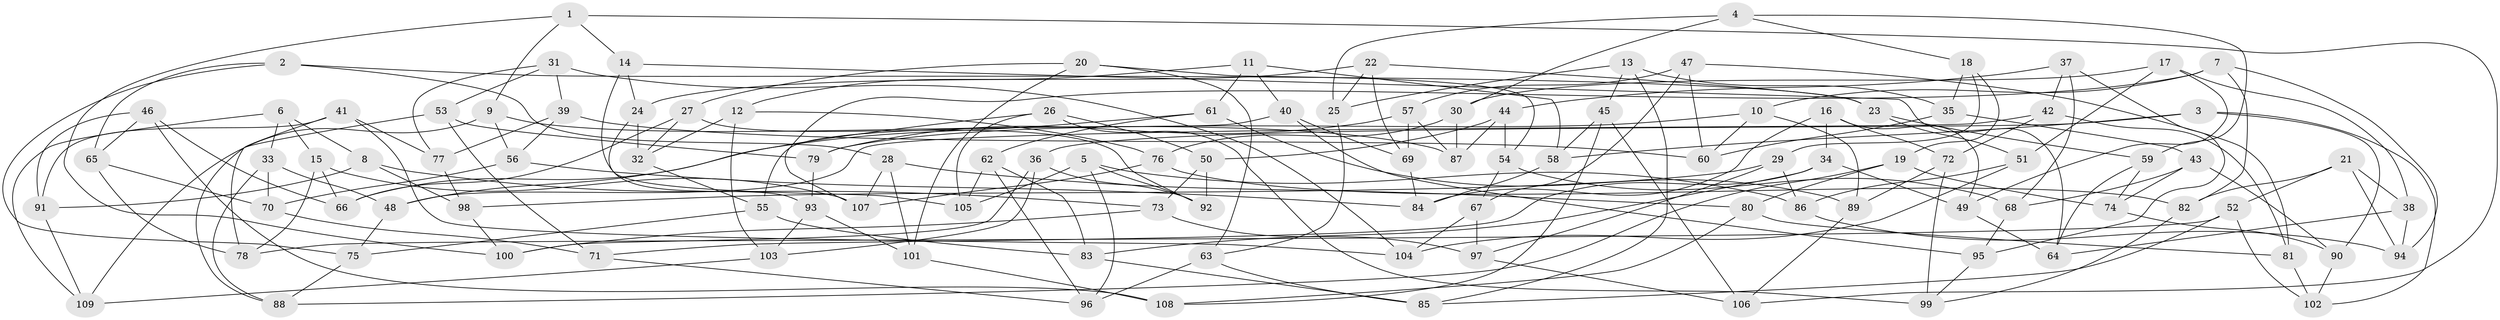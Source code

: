 // coarse degree distribution, {6: 0.47058823529411764, 3: 0.014705882352941176, 4: 0.38235294117647056, 5: 0.1323529411764706}
// Generated by graph-tools (version 1.1) at 2025/24/03/03/25 07:24:27]
// undirected, 109 vertices, 218 edges
graph export_dot {
graph [start="1"]
  node [color=gray90,style=filled];
  1;
  2;
  3;
  4;
  5;
  6;
  7;
  8;
  9;
  10;
  11;
  12;
  13;
  14;
  15;
  16;
  17;
  18;
  19;
  20;
  21;
  22;
  23;
  24;
  25;
  26;
  27;
  28;
  29;
  30;
  31;
  32;
  33;
  34;
  35;
  36;
  37;
  38;
  39;
  40;
  41;
  42;
  43;
  44;
  45;
  46;
  47;
  48;
  49;
  50;
  51;
  52;
  53;
  54;
  55;
  56;
  57;
  58;
  59;
  60;
  61;
  62;
  63;
  64;
  65;
  66;
  67;
  68;
  69;
  70;
  71;
  72;
  73;
  74;
  75;
  76;
  77;
  78;
  79;
  80;
  81;
  82;
  83;
  84;
  85;
  86;
  87;
  88;
  89;
  90;
  91;
  92;
  93;
  94;
  95;
  96;
  97;
  98;
  99;
  100;
  101;
  102;
  103;
  104;
  105;
  106;
  107;
  108;
  109;
  1 -- 14;
  1 -- 106;
  1 -- 9;
  1 -- 100;
  2 -- 28;
  2 -- 65;
  2 -- 75;
  2 -- 23;
  3 -- 102;
  3 -- 90;
  3 -- 36;
  3 -- 58;
  4 -- 30;
  4 -- 59;
  4 -- 18;
  4 -- 25;
  5 -- 86;
  5 -- 92;
  5 -- 105;
  5 -- 96;
  6 -- 15;
  6 -- 109;
  6 -- 33;
  6 -- 8;
  7 -- 107;
  7 -- 10;
  7 -- 82;
  7 -- 94;
  8 -- 73;
  8 -- 91;
  8 -- 98;
  9 -- 87;
  9 -- 56;
  9 -- 109;
  10 -- 79;
  10 -- 60;
  10 -- 89;
  11 -- 61;
  11 -- 12;
  11 -- 40;
  11 -- 58;
  12 -- 32;
  12 -- 76;
  12 -- 103;
  13 -- 25;
  13 -- 35;
  13 -- 85;
  13 -- 45;
  14 -- 105;
  14 -- 64;
  14 -- 24;
  15 -- 66;
  15 -- 78;
  15 -- 107;
  16 -- 72;
  16 -- 84;
  16 -- 49;
  16 -- 34;
  17 -- 38;
  17 -- 49;
  17 -- 51;
  17 -- 30;
  18 -- 19;
  18 -- 29;
  18 -- 35;
  19 -- 80;
  19 -- 74;
  19 -- 88;
  20 -- 101;
  20 -- 54;
  20 -- 27;
  20 -- 63;
  21 -- 38;
  21 -- 94;
  21 -- 52;
  21 -- 82;
  22 -- 24;
  22 -- 69;
  22 -- 25;
  22 -- 23;
  23 -- 51;
  23 -- 59;
  24 -- 93;
  24 -- 32;
  25 -- 63;
  26 -- 50;
  26 -- 99;
  26 -- 48;
  26 -- 105;
  27 -- 92;
  27 -- 32;
  27 -- 66;
  28 -- 107;
  28 -- 101;
  28 -- 80;
  29 -- 98;
  29 -- 97;
  29 -- 86;
  30 -- 87;
  30 -- 76;
  31 -- 104;
  31 -- 39;
  31 -- 77;
  31 -- 53;
  32 -- 55;
  33 -- 88;
  33 -- 70;
  33 -- 48;
  34 -- 71;
  34 -- 49;
  34 -- 83;
  35 -- 60;
  35 -- 43;
  36 -- 100;
  36 -- 92;
  36 -- 103;
  37 -- 68;
  37 -- 95;
  37 -- 42;
  37 -- 44;
  38 -- 64;
  38 -- 94;
  39 -- 56;
  39 -- 77;
  39 -- 60;
  40 -- 69;
  40 -- 95;
  40 -- 55;
  41 -- 104;
  41 -- 77;
  41 -- 91;
  41 -- 78;
  42 -- 48;
  42 -- 72;
  42 -- 81;
  43 -- 68;
  43 -- 74;
  43 -- 90;
  44 -- 87;
  44 -- 54;
  44 -- 50;
  45 -- 58;
  45 -- 106;
  45 -- 108;
  46 -- 91;
  46 -- 66;
  46 -- 108;
  46 -- 65;
  47 -- 57;
  47 -- 67;
  47 -- 81;
  47 -- 60;
  48 -- 75;
  49 -- 64;
  50 -- 73;
  50 -- 92;
  51 -- 104;
  51 -- 86;
  52 -- 85;
  52 -- 102;
  52 -- 78;
  53 -- 88;
  53 -- 71;
  53 -- 79;
  54 -- 68;
  54 -- 67;
  55 -- 83;
  55 -- 75;
  56 -- 70;
  56 -- 84;
  57 -- 87;
  57 -- 69;
  57 -- 79;
  58 -- 84;
  59 -- 74;
  59 -- 64;
  61 -- 62;
  61 -- 89;
  61 -- 66;
  62 -- 83;
  62 -- 96;
  62 -- 105;
  63 -- 96;
  63 -- 85;
  65 -- 70;
  65 -- 78;
  67 -- 104;
  67 -- 97;
  68 -- 95;
  69 -- 84;
  70 -- 71;
  71 -- 96;
  72 -- 89;
  72 -- 99;
  73 -- 100;
  73 -- 97;
  74 -- 90;
  75 -- 88;
  76 -- 107;
  76 -- 82;
  77 -- 98;
  79 -- 93;
  80 -- 81;
  80 -- 108;
  81 -- 102;
  82 -- 99;
  83 -- 85;
  86 -- 94;
  89 -- 106;
  90 -- 102;
  91 -- 109;
  93 -- 103;
  93 -- 101;
  95 -- 99;
  97 -- 106;
  98 -- 100;
  101 -- 108;
  103 -- 109;
}
